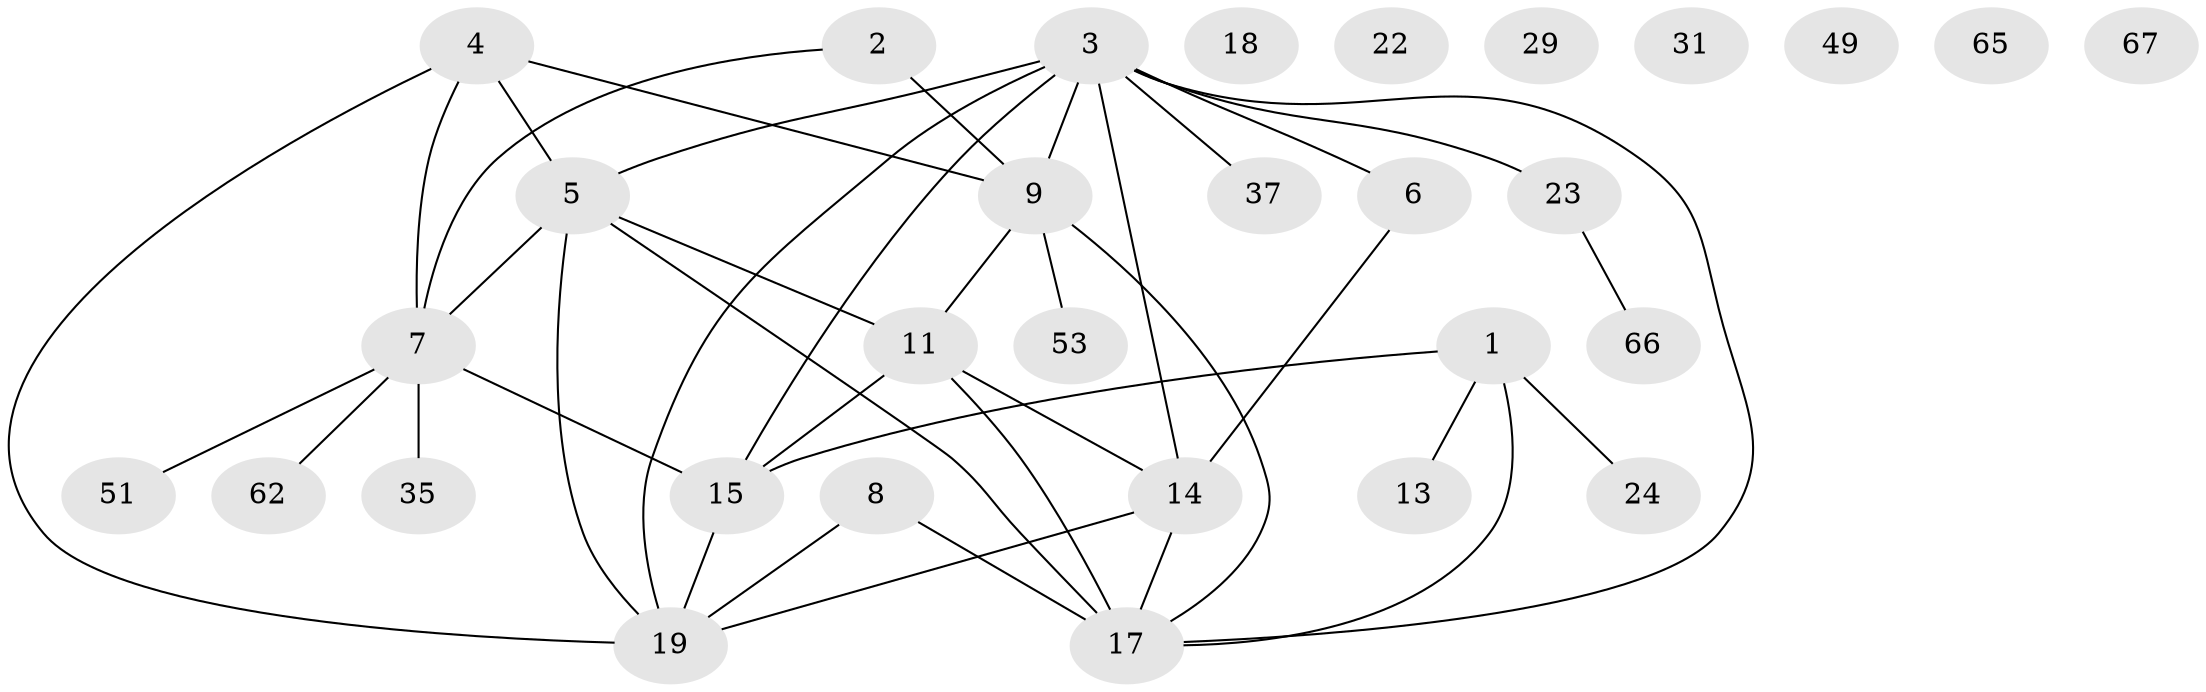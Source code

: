 // original degree distribution, {2: 0.2898550724637681, 5: 0.043478260869565216, 3: 0.18840579710144928, 4: 0.14492753623188406, 1: 0.18840579710144928, 0: 0.10144927536231885, 9: 0.014492753623188406, 6: 0.028985507246376812}
// Generated by graph-tools (version 1.1) at 2025/16/03/04/25 18:16:41]
// undirected, 30 vertices, 40 edges
graph export_dot {
graph [start="1"]
  node [color=gray90,style=filled];
  1 [super="+39"];
  2 [super="+57"];
  3 [super="+25+28+48+52+32"];
  4 [super="+34+21+41"];
  5 [super="+61+42+36"];
  6 [super="+40"];
  7 [super="+45+60+58"];
  8;
  9 [super="+30+38+12+10"];
  11 [super="+20+16"];
  13;
  14 [super="+43+47"];
  15 [super="+26"];
  17 [super="+27"];
  18;
  19 [super="+44"];
  22;
  23;
  24 [super="+54"];
  29;
  31;
  35;
  37;
  49;
  51;
  53;
  62;
  65;
  66 [super="+69"];
  67;
  1 -- 13;
  1 -- 17;
  1 -- 15;
  1 -- 24;
  2 -- 9;
  2 -- 7;
  3 -- 6;
  3 -- 5 [weight=2];
  3 -- 37;
  3 -- 9 [weight=2];
  3 -- 14;
  3 -- 19;
  3 -- 23 [weight=2];
  3 -- 17;
  3 -- 15;
  4 -- 19;
  4 -- 5;
  4 -- 9;
  4 -- 7;
  5 -- 7;
  5 -- 17;
  5 -- 19;
  5 -- 11;
  6 -- 14;
  7 -- 51;
  7 -- 62;
  7 -- 15;
  7 -- 35;
  8 -- 19;
  8 -- 17;
  9 -- 53;
  9 -- 11;
  9 -- 17;
  11 -- 15;
  11 -- 14;
  11 -- 17 [weight=2];
  14 -- 19;
  14 -- 17;
  15 -- 19;
  23 -- 66;
}
